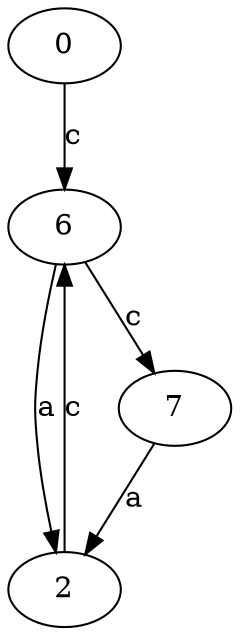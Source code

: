 strict digraph  {
0;
2;
6;
7;
0 -> 6  [label=c];
2 -> 6  [label=c];
6 -> 2  [label=a];
6 -> 7  [label=c];
7 -> 2  [label=a];
}
